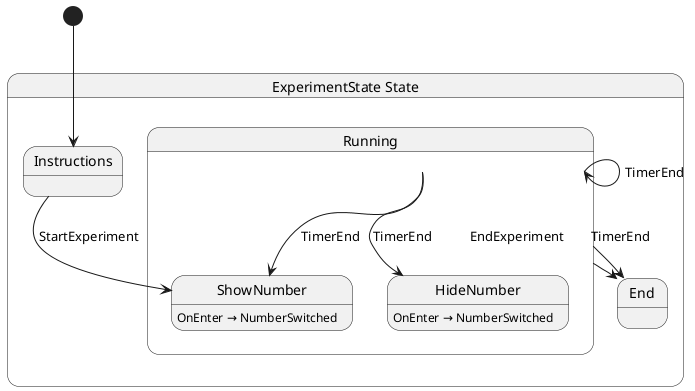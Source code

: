 @startuml ExperimentState
state "ExperimentState State" as ExperimentState_State {
  state "Instructions" as ExperimentState_State_Instructions
  state "Running" as ExperimentState_State_Running {
    state "ShowNumber" as ExperimentState_State_Running_ShowNumber
    state "HideNumber" as ExperimentState_State_Running_HideNumber
  }
  state "End" as ExperimentState_State_End
}

ExperimentState_State_Instructions --> ExperimentState_State_Running_ShowNumber : StartExperiment
ExperimentState_State_Running --> ExperimentState_State_End : EndExperiment
ExperimentState_State_Running --> ExperimentState_State_End : TimerEnd
ExperimentState_State_Running --> ExperimentState_State_Running : TimerEnd
ExperimentState_State_Running --> ExperimentState_State_Running_HideNumber : TimerEnd
ExperimentState_State_Running --> ExperimentState_State_Running_ShowNumber : TimerEnd

ExperimentState_State_Running_HideNumber : OnEnter → NumberSwitched
ExperimentState_State_Running_ShowNumber : OnEnter → NumberSwitched

[*] --> ExperimentState_State_Instructions
@enduml